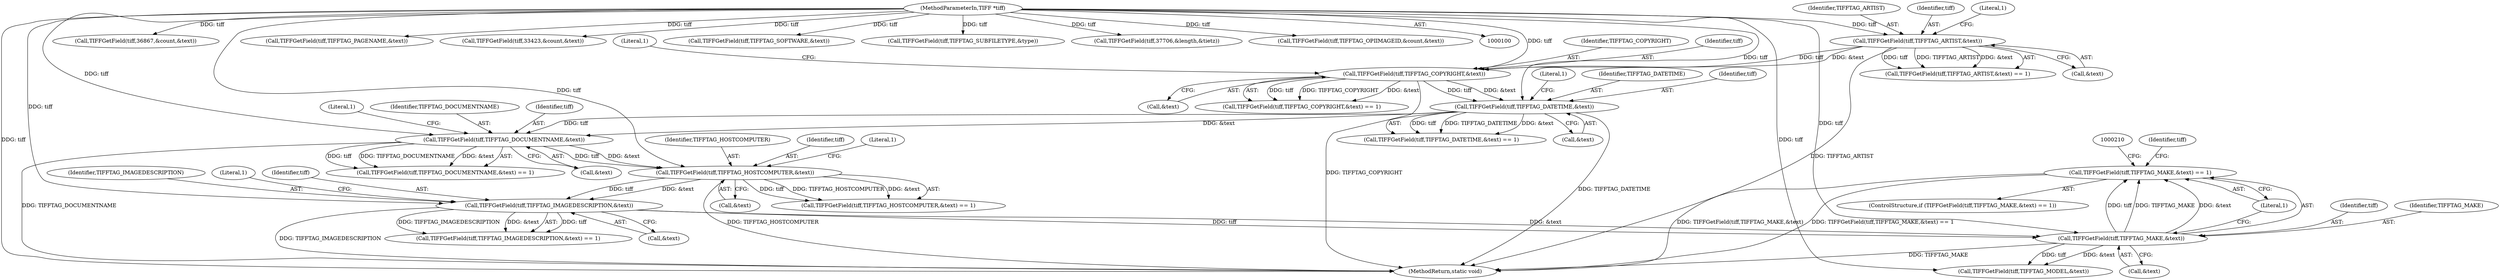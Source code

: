 digraph "1_ImageMagick_b61d35eaccc0a7ddeff8a1c3abfcd0a43ccf210b_0@del" {
"1000202" [label="(Call,TIFFGetField(tiff,TIFFTAG_MAKE,&text) == 1)"];
"1000203" [label="(Call,TIFFGetField(tiff,TIFFTAG_MAKE,&text))"];
"1000188" [label="(Call,TIFFGetField(tiff,TIFFTAG_IMAGEDESCRIPTION,&text))"];
"1000173" [label="(Call,TIFFGetField(tiff,TIFFTAG_HOSTCOMPUTER,&text))"];
"1000158" [label="(Call,TIFFGetField(tiff,TIFFTAG_DOCUMENTNAME,&text))"];
"1000143" [label="(Call,TIFFGetField(tiff,TIFFTAG_DATETIME,&text))"];
"1000128" [label="(Call,TIFFGetField(tiff,TIFFTAG_COPYRIGHT,&text))"];
"1000113" [label="(Call,TIFFGetField(tiff,TIFFTAG_ARTIST,&text))"];
"1000101" [label="(MethodParameterIn,TIFF *tiff)"];
"1000208" [label="(Literal,1)"];
"1000187" [label="(Call,TIFFGetField(tiff,TIFFTAG_IMAGEDESCRIPTION,&text) == 1)"];
"1000173" [label="(Call,TIFFGetField(tiff,TIFFTAG_HOSTCOMPUTER,&text))"];
"1000145" [label="(Identifier,TIFFTAG_DATETIME)"];
"1000190" [label="(Identifier,TIFFTAG_IMAGEDESCRIPTION)"];
"1000204" [label="(Identifier,tiff)"];
"1000101" [label="(MethodParameterIn,TIFF *tiff)"];
"1000201" [label="(ControlStructure,if (TIFFGetField(tiff,TIFFTAG_MAKE,&text) == 1))"];
"1000193" [label="(Literal,1)"];
"1000131" [label="(Call,&text)"];
"1000176" [label="(Call,&text)"];
"1000112" [label="(Call,TIFFGetField(tiff,TIFFTAG_ARTIST,&text) == 1)"];
"1000115" [label="(Identifier,TIFFTAG_ARTIST)"];
"1000163" [label="(Literal,1)"];
"1000333" [label="(Call,TIFFGetField(tiff,36867,&count,&text))"];
"1000219" [label="(Identifier,tiff)"];
"1000128" [label="(Call,TIFFGetField(tiff,TIFFTAG_COPYRIGHT,&text))"];
"1000218" [label="(Call,TIFFGetField(tiff,TIFFTAG_MODEL,&text))"];
"1000202" [label="(Call,TIFFGetField(tiff,TIFFTAG_MAKE,&text) == 1)"];
"1000130" [label="(Identifier,TIFFTAG_COPYRIGHT)"];
"1000268" [label="(Call,TIFFGetField(tiff,TIFFTAG_PAGENAME,&text))"];
"1000298" [label="(Call,TIFFGetField(tiff,33423,&count,&text))"];
"1000129" [label="(Identifier,tiff)"];
"1000172" [label="(Call,TIFFGetField(tiff,TIFFTAG_HOSTCOMPUTER,&text) == 1)"];
"1000436" [label="(MethodReturn,static void)"];
"1000205" [label="(Identifier,TIFFTAG_MAKE)"];
"1000283" [label="(Call,TIFFGetField(tiff,TIFFTAG_SOFTWARE,&text))"];
"1000191" [label="(Call,&text)"];
"1000189" [label="(Identifier,tiff)"];
"1000175" [label="(Identifier,TIFFTAG_HOSTCOMPUTER)"];
"1000144" [label="(Identifier,tiff)"];
"1000114" [label="(Identifier,tiff)"];
"1000160" [label="(Identifier,TIFFTAG_DOCUMENTNAME)"];
"1000161" [label="(Call,&text)"];
"1000188" [label="(Call,TIFFGetField(tiff,TIFFTAG_IMAGEDESCRIPTION,&text))"];
"1000116" [label="(Call,&text)"];
"1000203" [label="(Call,TIFFGetField(tiff,TIFFTAG_MAKE,&text))"];
"1000368" [label="(Call,TIFFGetField(tiff,TIFFTAG_SUBFILETYPE,&type))"];
"1000142" [label="(Call,TIFFGetField(tiff,TIFFTAG_DATETIME,&text) == 1)"];
"1000133" [label="(Literal,1)"];
"1000411" [label="(Call,TIFFGetField(tiff,37706,&length,&tietz))"];
"1000118" [label="(Literal,1)"];
"1000127" [label="(Call,TIFFGetField(tiff,TIFFTAG_COPYRIGHT,&text) == 1)"];
"1000148" [label="(Literal,1)"];
"1000206" [label="(Call,&text)"];
"1000113" [label="(Call,TIFFGetField(tiff,TIFFTAG_ARTIST,&text))"];
"1000159" [label="(Identifier,tiff)"];
"1000146" [label="(Call,&text)"];
"1000157" [label="(Call,TIFFGetField(tiff,TIFFTAG_DOCUMENTNAME,&text) == 1)"];
"1000174" [label="(Identifier,tiff)"];
"1000158" [label="(Call,TIFFGetField(tiff,TIFFTAG_DOCUMENTNAME,&text))"];
"1000143" [label="(Call,TIFFGetField(tiff,TIFFTAG_DATETIME,&text))"];
"1000178" [label="(Literal,1)"];
"1000233" [label="(Call,TIFFGetField(tiff,TIFFTAG_OPIIMAGEID,&count,&text))"];
"1000202" -> "1000201"  [label="AST: "];
"1000202" -> "1000208"  [label="CFG: "];
"1000203" -> "1000202"  [label="AST: "];
"1000208" -> "1000202"  [label="AST: "];
"1000210" -> "1000202"  [label="CFG: "];
"1000219" -> "1000202"  [label="CFG: "];
"1000202" -> "1000436"  [label="DDG: TIFFGetField(tiff,TIFFTAG_MAKE,&text)"];
"1000202" -> "1000436"  [label="DDG: TIFFGetField(tiff,TIFFTAG_MAKE,&text) == 1"];
"1000203" -> "1000202"  [label="DDG: tiff"];
"1000203" -> "1000202"  [label="DDG: TIFFTAG_MAKE"];
"1000203" -> "1000202"  [label="DDG: &text"];
"1000203" -> "1000206"  [label="CFG: "];
"1000204" -> "1000203"  [label="AST: "];
"1000205" -> "1000203"  [label="AST: "];
"1000206" -> "1000203"  [label="AST: "];
"1000208" -> "1000203"  [label="CFG: "];
"1000203" -> "1000436"  [label="DDG: TIFFTAG_MAKE"];
"1000188" -> "1000203"  [label="DDG: tiff"];
"1000188" -> "1000203"  [label="DDG: &text"];
"1000101" -> "1000203"  [label="DDG: tiff"];
"1000203" -> "1000218"  [label="DDG: tiff"];
"1000203" -> "1000218"  [label="DDG: &text"];
"1000188" -> "1000187"  [label="AST: "];
"1000188" -> "1000191"  [label="CFG: "];
"1000189" -> "1000188"  [label="AST: "];
"1000190" -> "1000188"  [label="AST: "];
"1000191" -> "1000188"  [label="AST: "];
"1000193" -> "1000188"  [label="CFG: "];
"1000188" -> "1000436"  [label="DDG: TIFFTAG_IMAGEDESCRIPTION"];
"1000188" -> "1000187"  [label="DDG: tiff"];
"1000188" -> "1000187"  [label="DDG: TIFFTAG_IMAGEDESCRIPTION"];
"1000188" -> "1000187"  [label="DDG: &text"];
"1000173" -> "1000188"  [label="DDG: tiff"];
"1000173" -> "1000188"  [label="DDG: &text"];
"1000101" -> "1000188"  [label="DDG: tiff"];
"1000173" -> "1000172"  [label="AST: "];
"1000173" -> "1000176"  [label="CFG: "];
"1000174" -> "1000173"  [label="AST: "];
"1000175" -> "1000173"  [label="AST: "];
"1000176" -> "1000173"  [label="AST: "];
"1000178" -> "1000173"  [label="CFG: "];
"1000173" -> "1000436"  [label="DDG: TIFFTAG_HOSTCOMPUTER"];
"1000173" -> "1000172"  [label="DDG: tiff"];
"1000173" -> "1000172"  [label="DDG: TIFFTAG_HOSTCOMPUTER"];
"1000173" -> "1000172"  [label="DDG: &text"];
"1000158" -> "1000173"  [label="DDG: tiff"];
"1000158" -> "1000173"  [label="DDG: &text"];
"1000101" -> "1000173"  [label="DDG: tiff"];
"1000158" -> "1000157"  [label="AST: "];
"1000158" -> "1000161"  [label="CFG: "];
"1000159" -> "1000158"  [label="AST: "];
"1000160" -> "1000158"  [label="AST: "];
"1000161" -> "1000158"  [label="AST: "];
"1000163" -> "1000158"  [label="CFG: "];
"1000158" -> "1000436"  [label="DDG: TIFFTAG_DOCUMENTNAME"];
"1000158" -> "1000157"  [label="DDG: tiff"];
"1000158" -> "1000157"  [label="DDG: TIFFTAG_DOCUMENTNAME"];
"1000158" -> "1000157"  [label="DDG: &text"];
"1000143" -> "1000158"  [label="DDG: tiff"];
"1000143" -> "1000158"  [label="DDG: &text"];
"1000101" -> "1000158"  [label="DDG: tiff"];
"1000143" -> "1000142"  [label="AST: "];
"1000143" -> "1000146"  [label="CFG: "];
"1000144" -> "1000143"  [label="AST: "];
"1000145" -> "1000143"  [label="AST: "];
"1000146" -> "1000143"  [label="AST: "];
"1000148" -> "1000143"  [label="CFG: "];
"1000143" -> "1000436"  [label="DDG: TIFFTAG_DATETIME"];
"1000143" -> "1000142"  [label="DDG: tiff"];
"1000143" -> "1000142"  [label="DDG: TIFFTAG_DATETIME"];
"1000143" -> "1000142"  [label="DDG: &text"];
"1000128" -> "1000143"  [label="DDG: tiff"];
"1000128" -> "1000143"  [label="DDG: &text"];
"1000101" -> "1000143"  [label="DDG: tiff"];
"1000128" -> "1000127"  [label="AST: "];
"1000128" -> "1000131"  [label="CFG: "];
"1000129" -> "1000128"  [label="AST: "];
"1000130" -> "1000128"  [label="AST: "];
"1000131" -> "1000128"  [label="AST: "];
"1000133" -> "1000128"  [label="CFG: "];
"1000128" -> "1000436"  [label="DDG: TIFFTAG_COPYRIGHT"];
"1000128" -> "1000127"  [label="DDG: tiff"];
"1000128" -> "1000127"  [label="DDG: TIFFTAG_COPYRIGHT"];
"1000128" -> "1000127"  [label="DDG: &text"];
"1000113" -> "1000128"  [label="DDG: tiff"];
"1000113" -> "1000128"  [label="DDG: &text"];
"1000101" -> "1000128"  [label="DDG: tiff"];
"1000113" -> "1000112"  [label="AST: "];
"1000113" -> "1000116"  [label="CFG: "];
"1000114" -> "1000113"  [label="AST: "];
"1000115" -> "1000113"  [label="AST: "];
"1000116" -> "1000113"  [label="AST: "];
"1000118" -> "1000113"  [label="CFG: "];
"1000113" -> "1000436"  [label="DDG: TIFFTAG_ARTIST"];
"1000113" -> "1000112"  [label="DDG: tiff"];
"1000113" -> "1000112"  [label="DDG: TIFFTAG_ARTIST"];
"1000113" -> "1000112"  [label="DDG: &text"];
"1000101" -> "1000113"  [label="DDG: tiff"];
"1000101" -> "1000100"  [label="AST: "];
"1000101" -> "1000436"  [label="DDG: tiff"];
"1000101" -> "1000218"  [label="DDG: tiff"];
"1000101" -> "1000233"  [label="DDG: tiff"];
"1000101" -> "1000268"  [label="DDG: tiff"];
"1000101" -> "1000283"  [label="DDG: tiff"];
"1000101" -> "1000298"  [label="DDG: tiff"];
"1000101" -> "1000333"  [label="DDG: tiff"];
"1000101" -> "1000368"  [label="DDG: tiff"];
"1000101" -> "1000411"  [label="DDG: tiff"];
}
